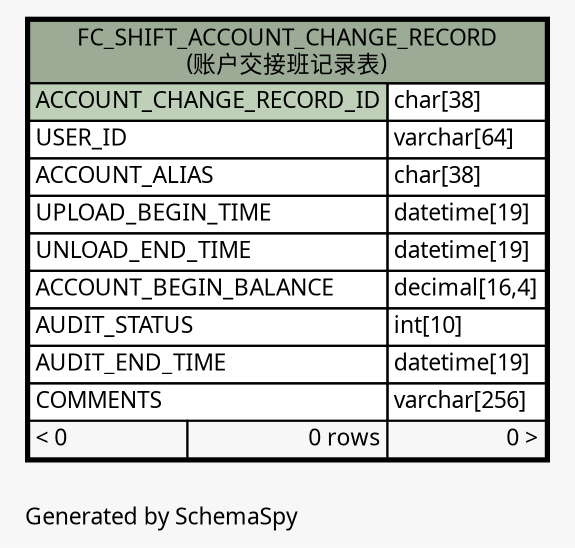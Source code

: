 // dot 2.26.0 on Linux 2.6.32-504.3.3.el6.x86_64
// SchemaSpy rev Unknown
digraph "oneDegreeRelationshipsDiagram" {
  graph [
    rankdir="RL"
    bgcolor="#f7f7f7"
    label="\nGenerated by SchemaSpy"
    labeljust="l"
    nodesep="0.18"
    ranksep="0.46"
    fontname="Microsoft YaHei"
    fontsize="11"
  ];
  node [
    fontname="Microsoft YaHei"
    fontsize="11"
    shape="plaintext"
  ];
  edge [
    arrowsize="0.8"
  ];
  "FC_SHIFT_ACCOUNT_CHANGE_RECORD" [
    label=<
    <TABLE BORDER="2" CELLBORDER="1" CELLSPACING="0" BGCOLOR="#ffffff">
      <TR><TD COLSPAN="3" BGCOLOR="#9bab96" ALIGN="CENTER">FC_SHIFT_ACCOUNT_CHANGE_RECORD<br/>(账户交接班记录表)</TD></TR>
      <TR><TD PORT="ACCOUNT_CHANGE_RECORD_ID" COLSPAN="2" BGCOLOR="#bed1b8" ALIGN="LEFT">ACCOUNT_CHANGE_RECORD_ID</TD><TD PORT="ACCOUNT_CHANGE_RECORD_ID.type" ALIGN="LEFT">char[38]</TD></TR>
      <TR><TD PORT="USER_ID" COLSPAN="2" ALIGN="LEFT">USER_ID</TD><TD PORT="USER_ID.type" ALIGN="LEFT">varchar[64]</TD></TR>
      <TR><TD PORT="ACCOUNT_ALIAS" COLSPAN="2" ALIGN="LEFT">ACCOUNT_ALIAS</TD><TD PORT="ACCOUNT_ALIAS.type" ALIGN="LEFT">char[38]</TD></TR>
      <TR><TD PORT="UPLOAD_BEGIN_TIME" COLSPAN="2" ALIGN="LEFT">UPLOAD_BEGIN_TIME</TD><TD PORT="UPLOAD_BEGIN_TIME.type" ALIGN="LEFT">datetime[19]</TD></TR>
      <TR><TD PORT="UNLOAD_END_TIME" COLSPAN="2" ALIGN="LEFT">UNLOAD_END_TIME</TD><TD PORT="UNLOAD_END_TIME.type" ALIGN="LEFT">datetime[19]</TD></TR>
      <TR><TD PORT="ACCOUNT_BEGIN_BALANCE" COLSPAN="2" ALIGN="LEFT">ACCOUNT_BEGIN_BALANCE</TD><TD PORT="ACCOUNT_BEGIN_BALANCE.type" ALIGN="LEFT">decimal[16,4]</TD></TR>
      <TR><TD PORT="AUDIT_STATUS" COLSPAN="2" ALIGN="LEFT">AUDIT_STATUS</TD><TD PORT="AUDIT_STATUS.type" ALIGN="LEFT">int[10]</TD></TR>
      <TR><TD PORT="AUDIT_END_TIME" COLSPAN="2" ALIGN="LEFT">AUDIT_END_TIME</TD><TD PORT="AUDIT_END_TIME.type" ALIGN="LEFT">datetime[19]</TD></TR>
      <TR><TD PORT="COMMENTS" COLSPAN="2" ALIGN="LEFT">COMMENTS</TD><TD PORT="COMMENTS.type" ALIGN="LEFT">varchar[256]</TD></TR>
      <TR><TD ALIGN="LEFT" BGCOLOR="#f7f7f7">&lt; 0</TD><TD ALIGN="RIGHT" BGCOLOR="#f7f7f7">0 rows</TD><TD ALIGN="RIGHT" BGCOLOR="#f7f7f7">0 &gt;</TD></TR>
    </TABLE>>
    URL="FC_SHIFT_ACCOUNT_CHANGE_RECORD.html"
    tooltip="FC_SHIFT_ACCOUNT_CHANGE_RECORD"
  ];
}
